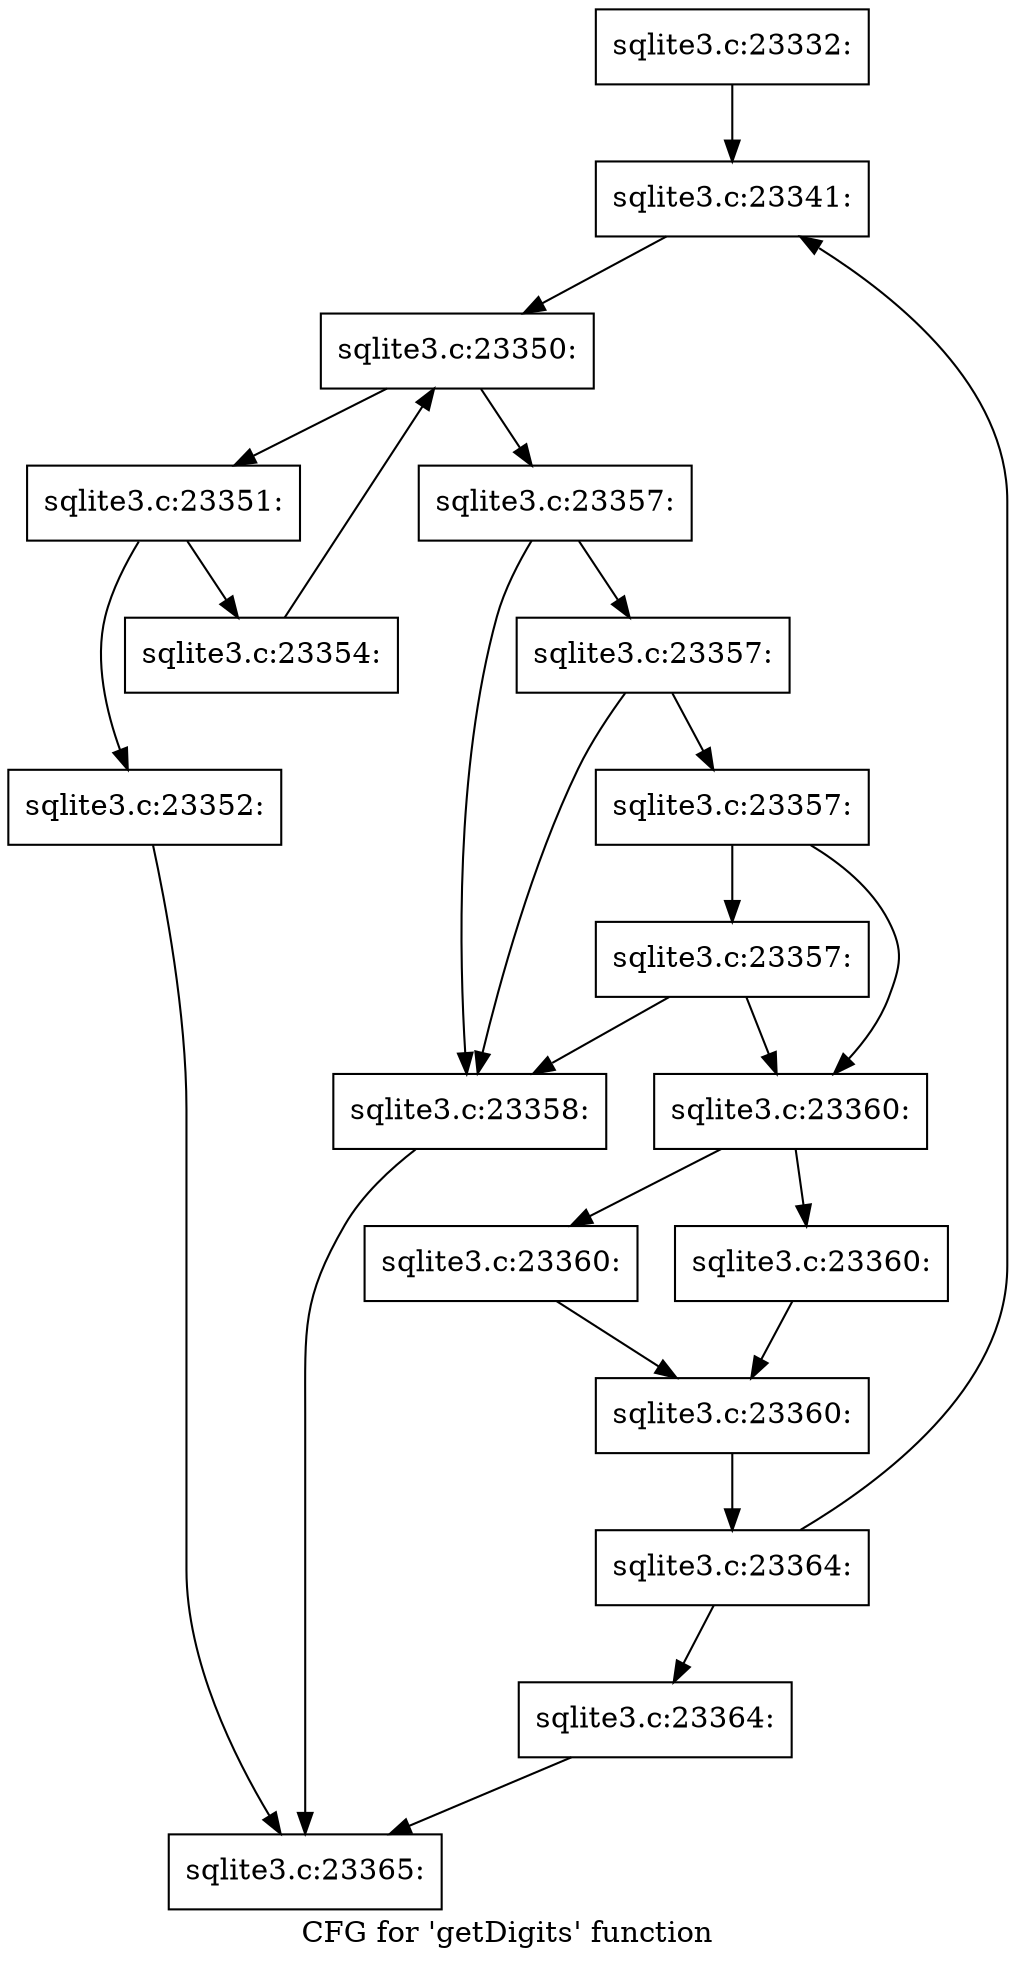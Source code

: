 digraph "CFG for 'getDigits' function" {
	label="CFG for 'getDigits' function";

	Node0x55c0fa72d310 [shape=record,label="{sqlite3.c:23332:}"];
	Node0x55c0fa72d310 -> Node0x55c0fa735530;
	Node0x55c0fa735530 [shape=record,label="{sqlite3.c:23341:}"];
	Node0x55c0fa735530 -> Node0x55c0fa7375b0;
	Node0x55c0fa7375b0 [shape=record,label="{sqlite3.c:23350:}"];
	Node0x55c0fa7375b0 -> Node0x55c0fa7379e0;
	Node0x55c0fa7375b0 -> Node0x55c0fa737710;
	Node0x55c0fa7379e0 [shape=record,label="{sqlite3.c:23351:}"];
	Node0x55c0fa7379e0 -> Node0x55c0fa737c40;
	Node0x55c0fa7379e0 -> Node0x55c0fa737bf0;
	Node0x55c0fa737bf0 [shape=record,label="{sqlite3.c:23352:}"];
	Node0x55c0fa737bf0 -> Node0x55c0fa738a30;
	Node0x55c0fa737c40 [shape=record,label="{sqlite3.c:23354:}"];
	Node0x55c0fa737c40 -> Node0x55c0fa7375b0;
	Node0x55c0fa737710 [shape=record,label="{sqlite3.c:23357:}"];
	Node0x55c0fa737710 -> Node0x55c0fa7395e0;
	Node0x55c0fa737710 -> Node0x55c0fa739700;
	Node0x55c0fa739700 [shape=record,label="{sqlite3.c:23357:}"];
	Node0x55c0fa739700 -> Node0x55c0fa7395e0;
	Node0x55c0fa739700 -> Node0x55c0fa739680;
	Node0x55c0fa739680 [shape=record,label="{sqlite3.c:23357:}"];
	Node0x55c0fa739680 -> Node0x55c0fa739e20;
	Node0x55c0fa739680 -> Node0x55c0fa739630;
	Node0x55c0fa739e20 [shape=record,label="{sqlite3.c:23357:}"];
	Node0x55c0fa739e20 -> Node0x55c0fa7395e0;
	Node0x55c0fa739e20 -> Node0x55c0fa739630;
	Node0x55c0fa7395e0 [shape=record,label="{sqlite3.c:23358:}"];
	Node0x55c0fa7395e0 -> Node0x55c0fa738a30;
	Node0x55c0fa739630 [shape=record,label="{sqlite3.c:23360:}"];
	Node0x55c0fa739630 -> Node0x55c0fa73aa90;
	Node0x55c0fa739630 -> Node0x55c0fa73aae0;
	Node0x55c0fa73aa90 [shape=record,label="{sqlite3.c:23360:}"];
	Node0x55c0fa73aa90 -> Node0x55c0fa73ab30;
	Node0x55c0fa73aae0 [shape=record,label="{sqlite3.c:23360:}"];
	Node0x55c0fa73aae0 -> Node0x55c0fa73ab30;
	Node0x55c0fa73ab30 [shape=record,label="{sqlite3.c:23360:}"];
	Node0x55c0fa73ab30 -> Node0x55c0fa7354e0;
	Node0x55c0fa7354e0 [shape=record,label="{sqlite3.c:23364:}"];
	Node0x55c0fa7354e0 -> Node0x55c0fa735530;
	Node0x55c0fa7354e0 -> Node0x55c0fa735490;
	Node0x55c0fa735490 [shape=record,label="{sqlite3.c:23364:}"];
	Node0x55c0fa735490 -> Node0x55c0fa738a30;
	Node0x55c0fa738a30 [shape=record,label="{sqlite3.c:23365:}"];
}
